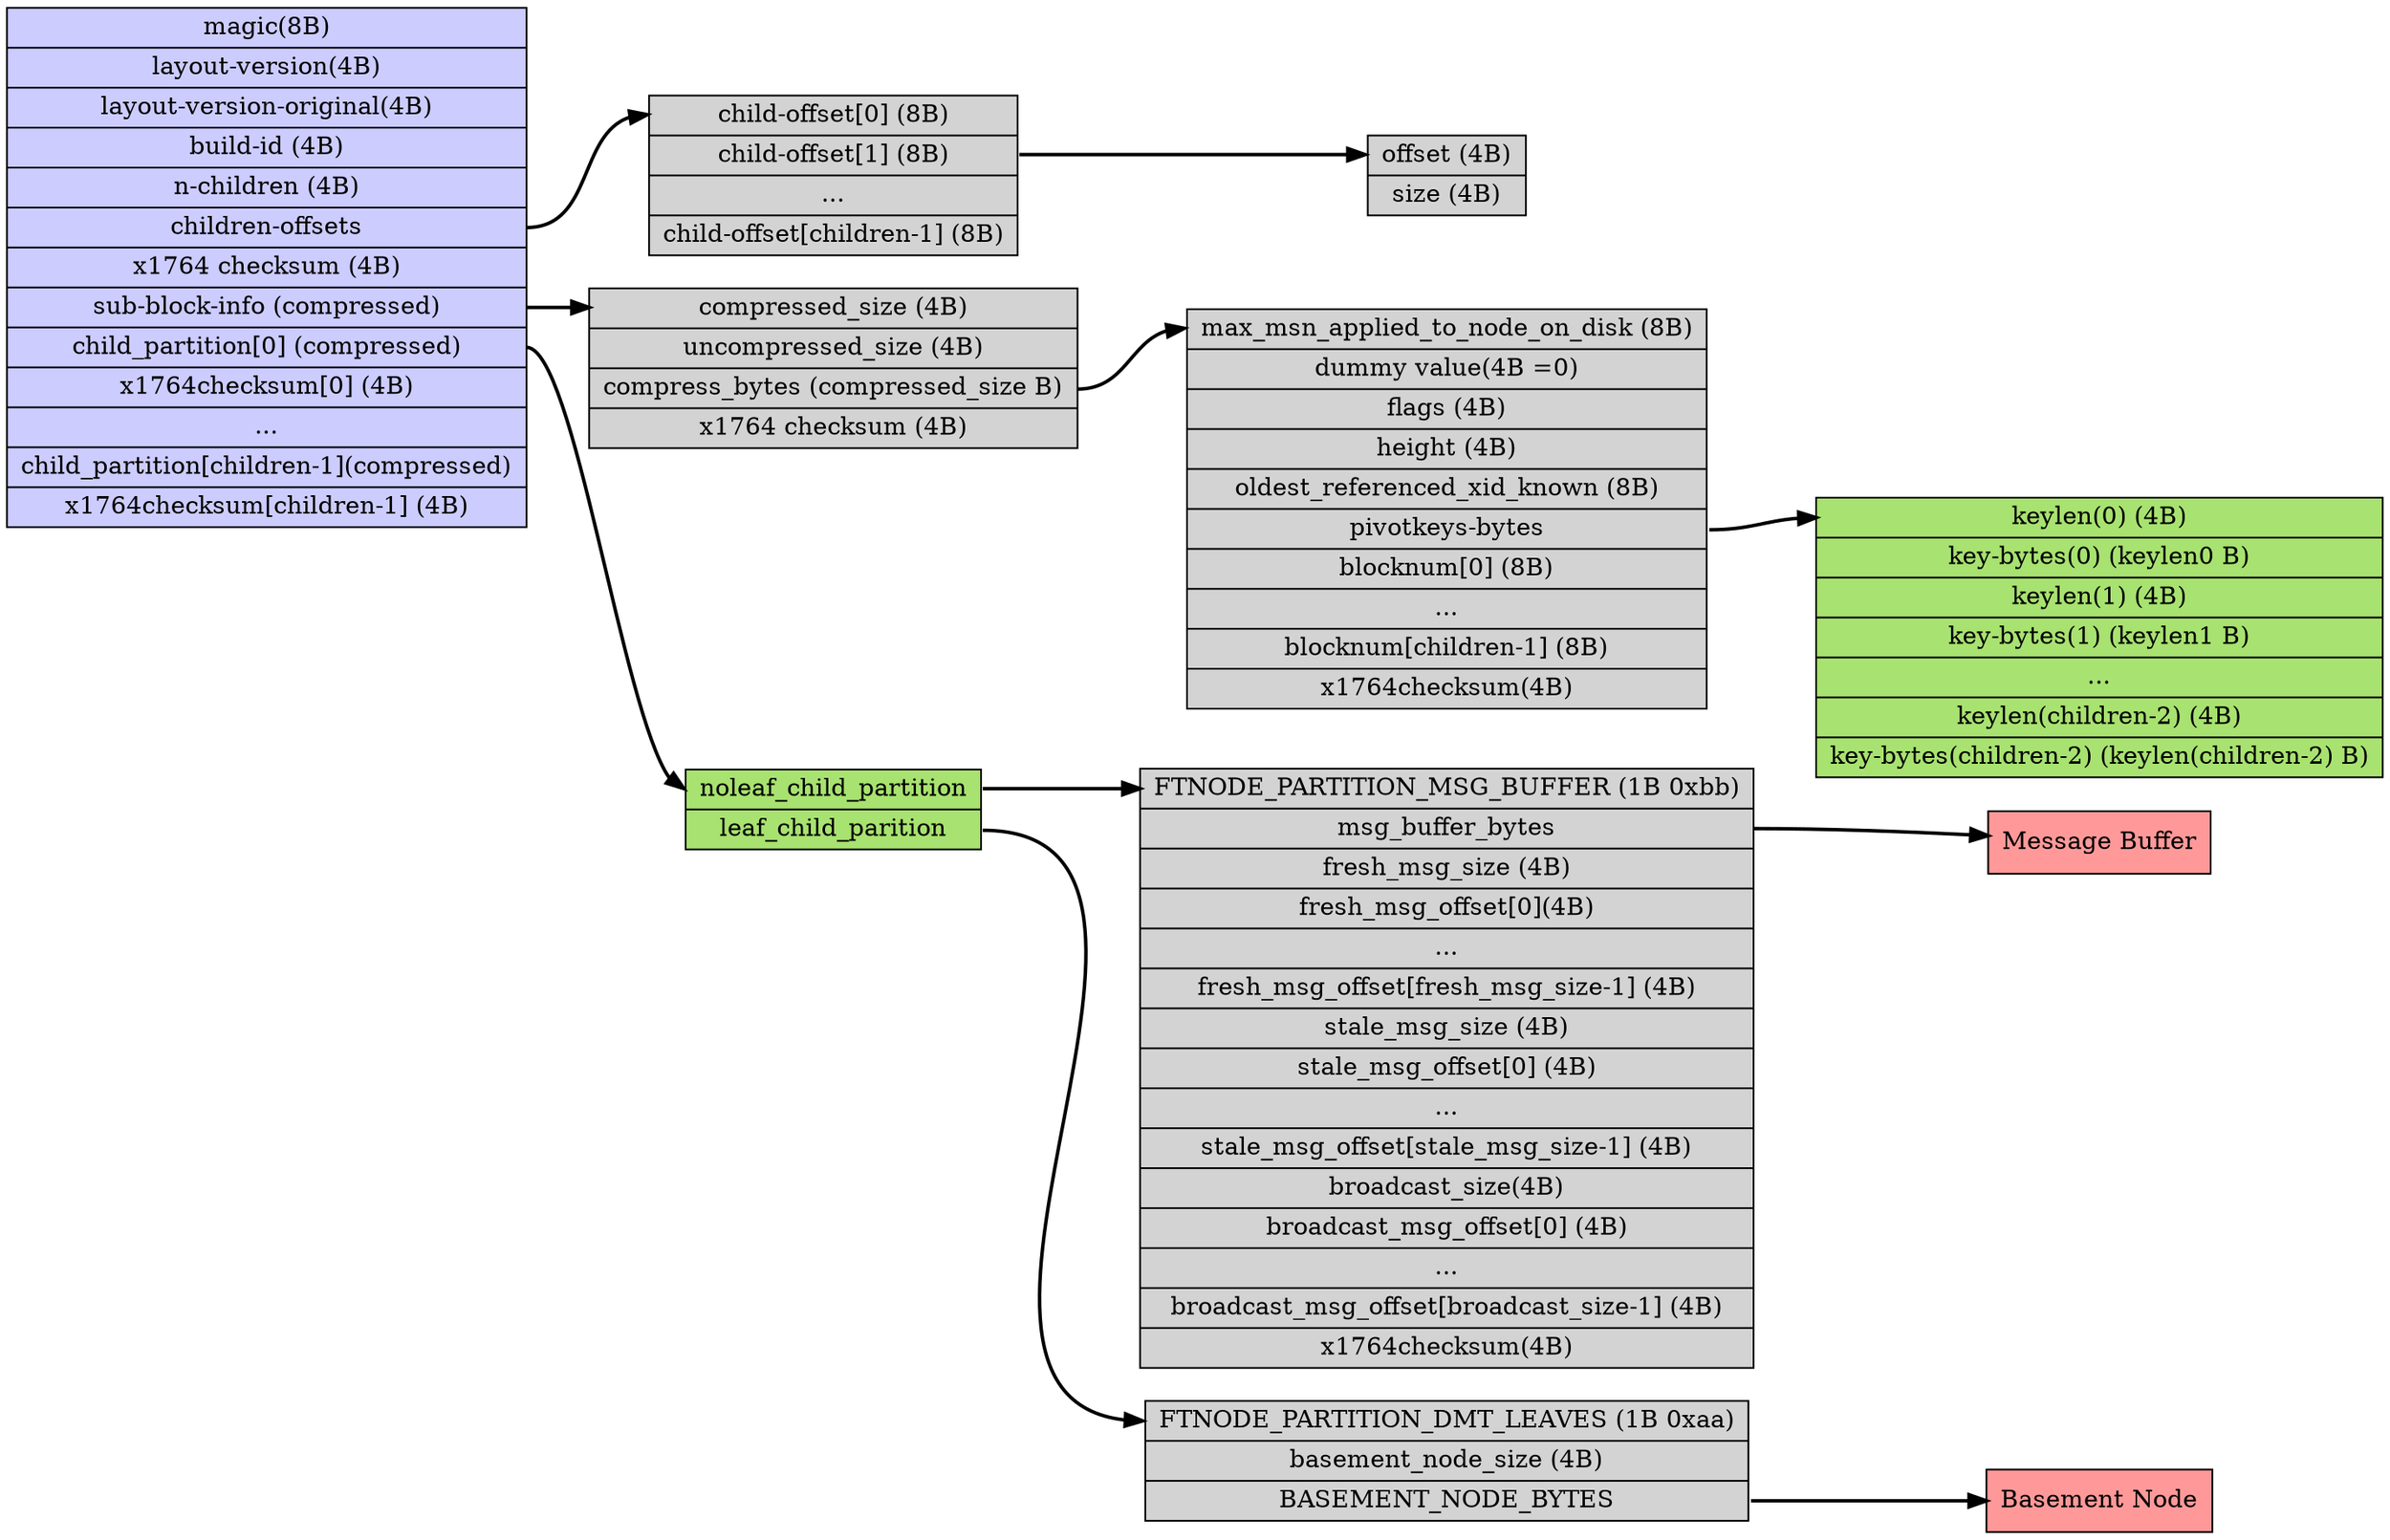 digraph{

	rankdir = LR ; 
	node [shape = record, style =filled];   
	edge [style = bold]; 


	node_format [ label = "magic(8B) | 
						   layout-version(4B) | 
						   layout-version-original(4B) | 
						   build-id (4B) | 
						   n-children (4B) | 
						   <children_offsets> children-offsets |
						   x1764 checksum (4B)|
						   <sub_block> sub-block-info (compressed)| 
						   <child_partition> child_partition[0] (compressed) | 
						   x1764checksum[0] (4B)|
						   ...|
						   child_partition[children-1](compressed) | 
						   x1764checksum[children-1] (4B)", fillcolor="#CCCCFF"]


	children_offsets [ label = "<head> child-offset[0] (8B) | <child1> child-offset[1] (8B) | ... | child-offset[children-1] (8B)" ]

	child_offset [label = "<head> offset (4B) | size (4B)"]

	sub_block [ label = "<head> compressed_size (4B) | 
						 uncompressed_size (4B) | 
						 <compress_bytes> compress_bytes (compressed_size B) | 
						 x1764 checksum (4B)" ] 

	sb_node_info [label = "<head> max_msn_applied_to_node_on_disk (8B) | 
		                  dummy value(4B =0)|
						  flags (4B) |
						  height (4B) | 
						  oldest_referenced_xid_known (8B) |
						  <pivotkeys_bytes> pivotkeys-bytes|
						  blocknum[0] (8B) |
						  ... |
						  blocknum[children-1] (8B) |
						  x1764checksum(4B)"]

	pivotkeys_bytes [label = "<head> keylen(0) (4B) |
						      key-bytes(0) (keylen0 B) |
						      keylen(1) (4B) | 
						      key-bytes(1) (keylen1 B) | 
						      ...  |
						      keylen(children-2) (4B)  | 
						      key-bytes(children-2) (keylen(children-2) B)
						      ", fillcolor="#A8E270"]

	noleaf_child_partition [label = "<head> FTNODE_PARTITION_MSG_BUFFER (1B 0xbb) |
									 <msg_buffer> msg_buffer_bytes | 
									 fresh_msg_size (4B)| 
									 fresh_msg_offset[0](4B)|
									 ...|
									 fresh_msg_offset[fresh_msg_size-1] (4B) | 
									 stale_msg_size (4B)|
									 stale_msg_offset[0] (4B) |
									 ...|
									 stale_msg_offset[stale_msg_size-1] (4B) |
									 broadcast_size(4B) | 
									 broadcast_msg_offset[0] (4B) |
									 ...|
									 broadcast_msg_offset[broadcast_size-1] (4B) |
									 x1764checksum(4B)"]

	leaf_child_parition [label = "<head> FTNODE_PARTITION_DMT_LEAVES (1B 0xaa)|
								  basement_node_size (4B) | 
								  <basement_node> BASEMENT_NODE_BYTES "]

	child_partition [label = "<noleaf> noleaf_child_partition |
						      <leaf> leaf_child_parition ", fillcolor="#A8E270" ]


	msg_buffer [label = "<head> Message Buffer", fillcolor="#FF9999"]
	basement_node [label = "<head> Basement Node", fillcolor="#FF9999"]



	node_format:children_offsets -> children_offsets:head; 
	node_format:sub_block -> sub_block:head; 
	node_format:child_partition -> child_partition:noleaf

	children_offsets:child1 -> child_offset:head; 

	sub_block:compress_bytes -> sb_node_info:head; 

	sb_node_info:pivotkeys_bytes -> pivotkeys_bytes:head

	child_partition:noleaf -> noleaf_child_partition:head
	child_partition:leaf -> leaf_child_parition:head

	noleaf_child_partition:msg_buffer -> msg_buffer:head
	leaf_child_parition:basement_node -> basement_node:head


}